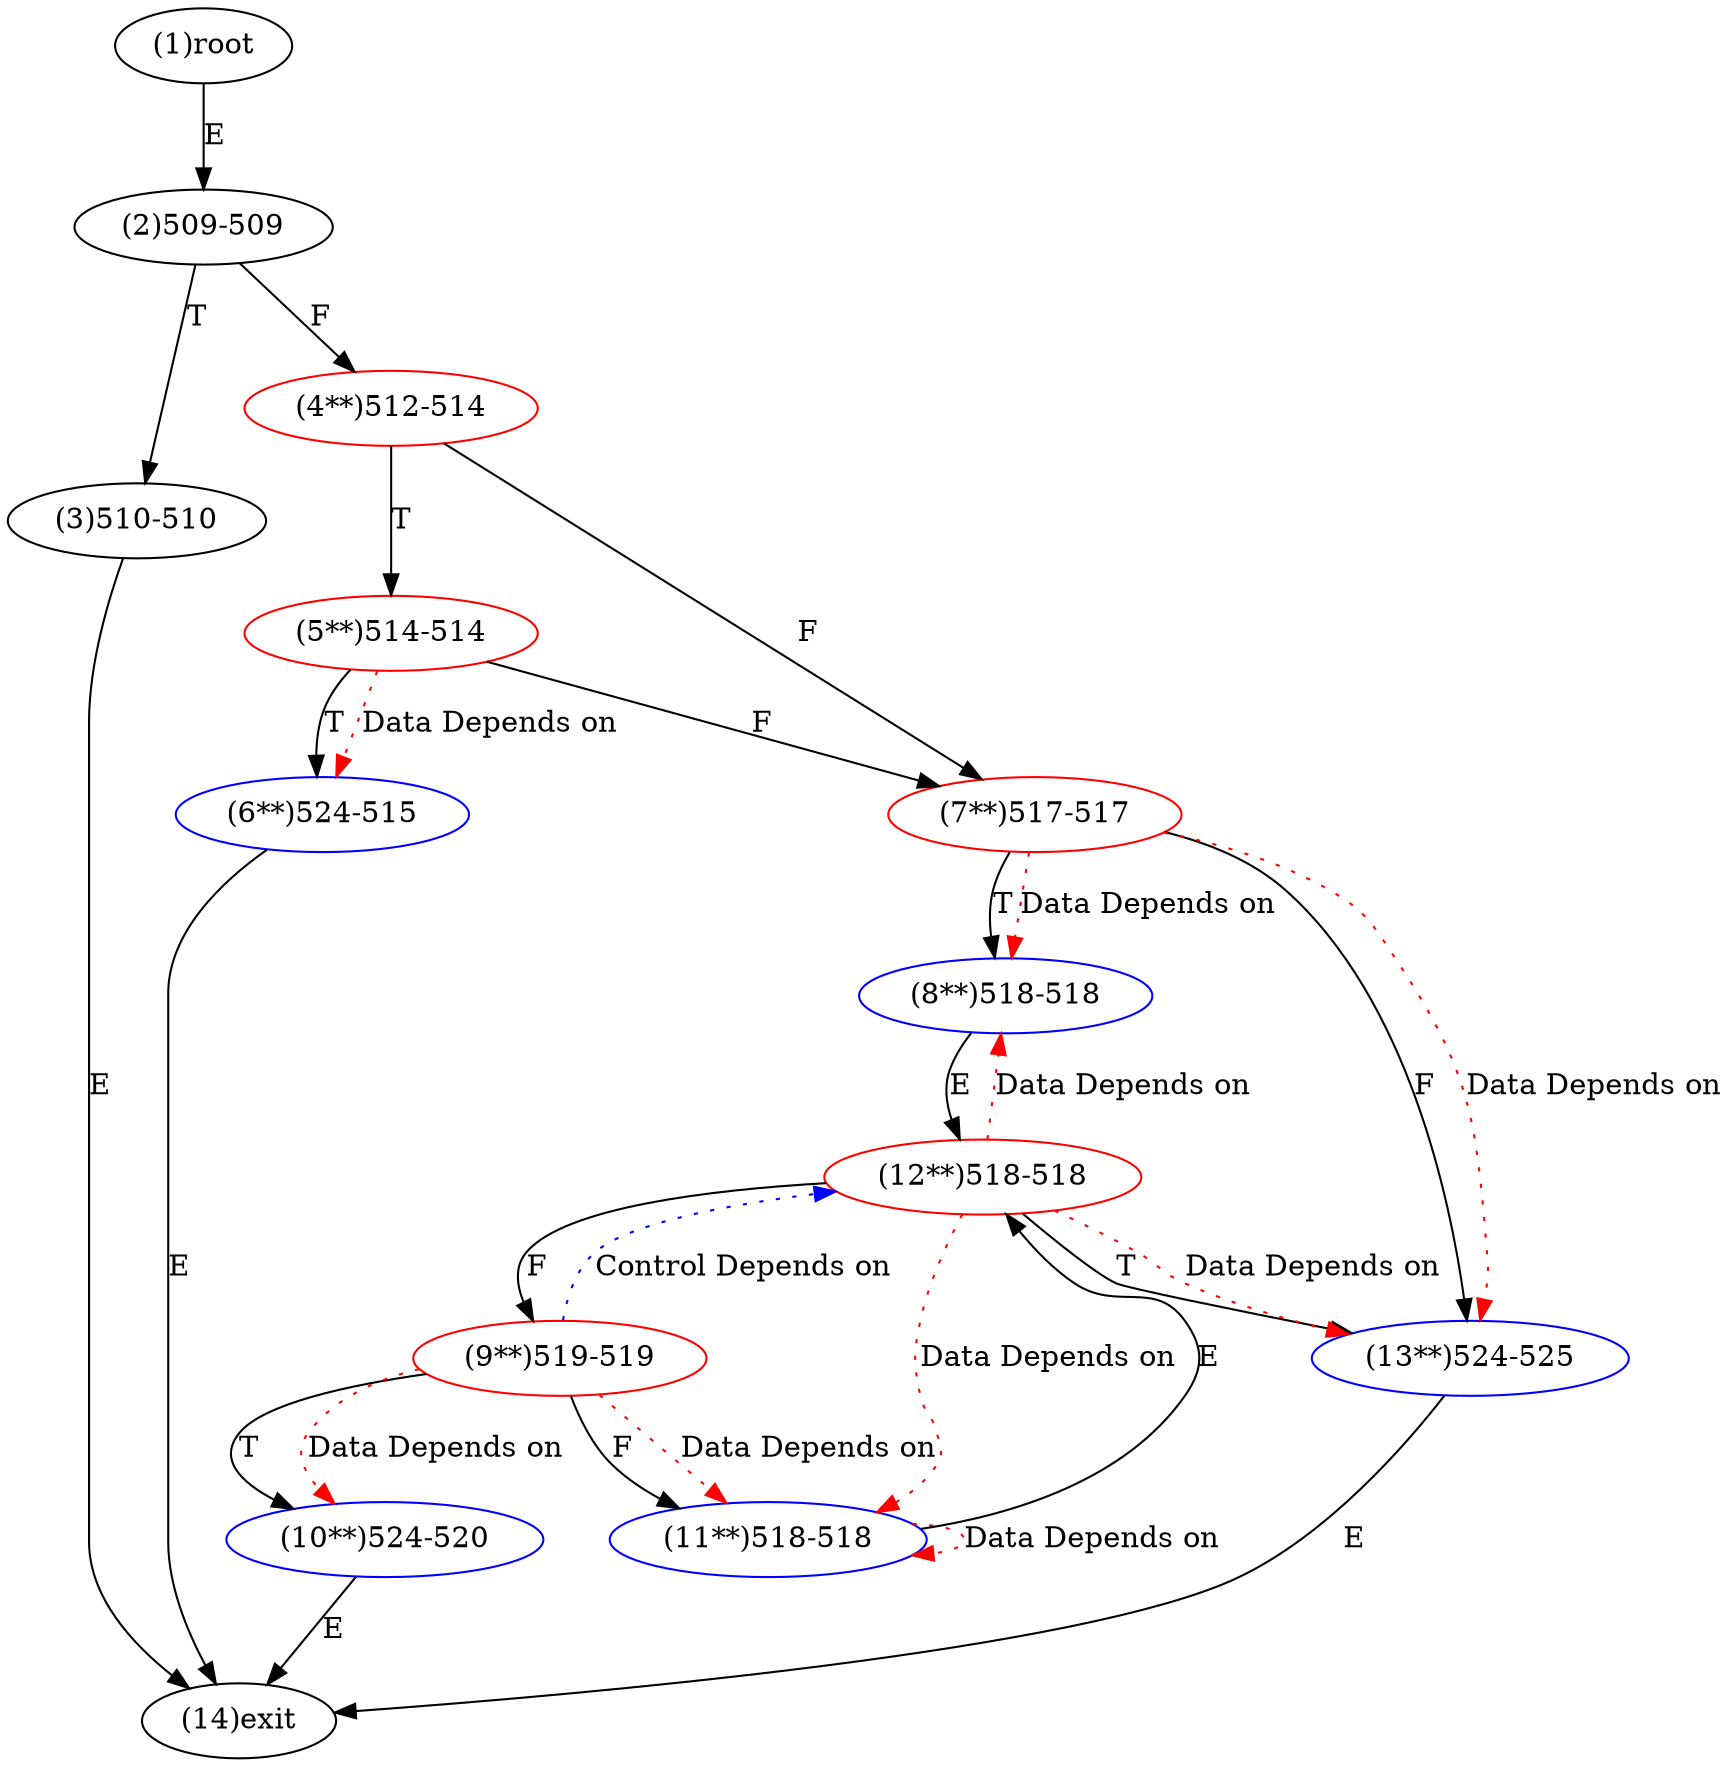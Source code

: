 digraph "" { 
1[ label="(1)root"];
2[ label="(2)509-509"];
3[ label="(3)510-510"];
4[ label="(4**)512-514",color=red];
5[ label="(5**)514-514",color=red];
6[ label="(6**)524-515",color=blue];
7[ label="(7**)517-517",color=red];
8[ label="(8**)518-518",color=blue];
9[ label="(9**)519-519",color=red];
10[ label="(10**)524-520",color=blue];
11[ label="(11**)518-518",color=blue];
12[ label="(12**)518-518",color=red];
13[ label="(13**)524-525",color=blue];
14[ label="(14)exit"];
1->2[ label="E"];
2->4[ label="F"];
2->3[ label="T"];
3->14[ label="E"];
4->7[ label="F"];
4->5[ label="T"];
5->7[ label="F"];
5->6[ label="T"];
6->14[ label="E"];
7->13[ label="F"];
7->8[ label="T"];
8->12[ label="E"];
9->11[ label="F"];
9->10[ label="T"];
10->14[ label="E"];
11->12[ label="E"];
12->9[ label="F"];
12->13[ label="T"];
13->14[ label="E"];
5->6[ color="red" label="Data Depends on" style = dotted ];
7->13[ color="red" label="Data Depends on" style = dotted ];
7->8[ color="red" label="Data Depends on" style = dotted ];
9->11[ color="red" label="Data Depends on" style = dotted ];
9->10[ color="red" label="Data Depends on" style = dotted ];
9->12[ color="blue" label="Control Depends on" style = dotted ];
11->11[ color="red" label="Data Depends on" style = dotted ];
12->13[ color="red" label="Data Depends on" style = dotted ];
12->8[ color="red" label="Data Depends on" style = dotted ];
12->11[ color="red" label="Data Depends on" style = dotted ];
}